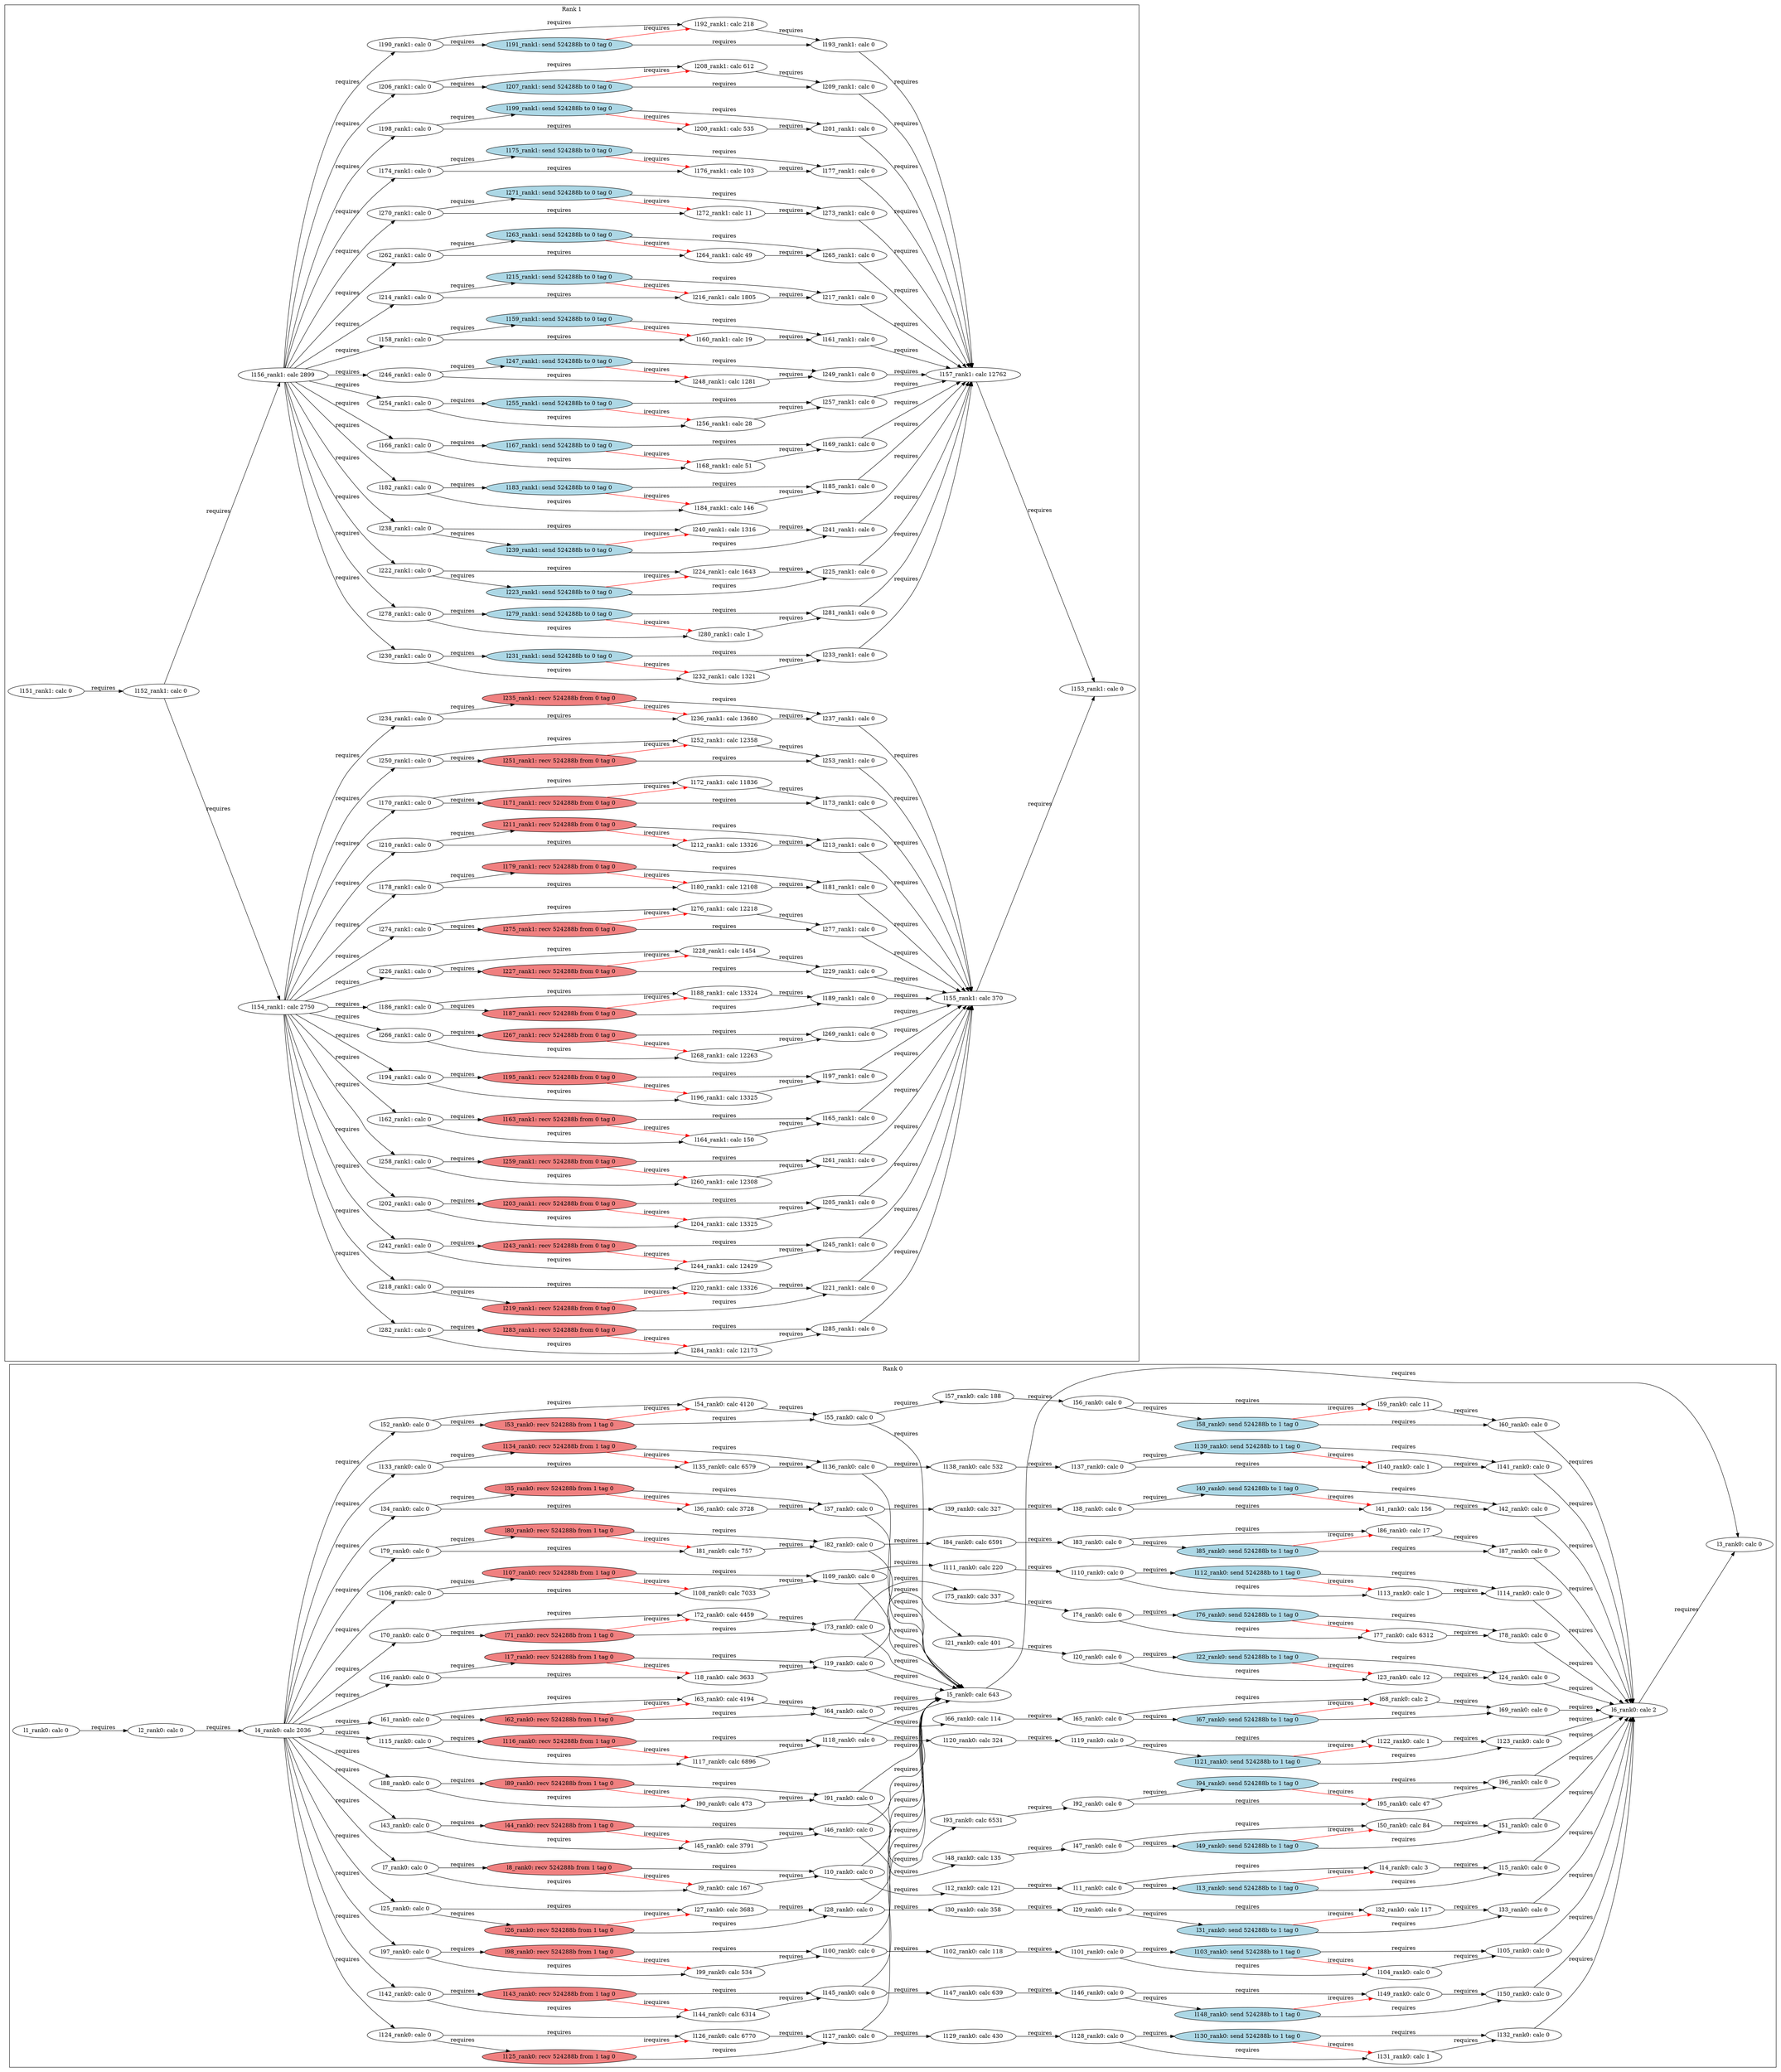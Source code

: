 digraph G {
    rankdir=LR;
    subgraph "cluster_rank_0" {
        label = "Rank 0";
        "l73_rank0: calc 0" [style=filled, fillcolor="white"];
        "l55_rank0: calc 0" [style=filled, fillcolor="white"];
        "l105_rank0: calc 0" [style=filled, fillcolor="white"];
        "l92_rank0: calc 0" [style=filled, fillcolor="white"];
        "l99_rank0: calc 534" [style=filled, fillcolor="white"];
        "l134_rank0: recv 524288b from 1 tag 0" [style=filled, fillcolor="lightcoral"];
        "l65_rank0: calc 0" [style=filled, fillcolor="white"];
        "l62_rank0: recv 524288b from 1 tag 0" [style=filled, fillcolor="lightcoral"];
        "l100_rank0: calc 0" [style=filled, fillcolor="white"];
        "l120_rank0: calc 324" [style=filled, fillcolor="white"];
        "l111_rank0: calc 220" [style=filled, fillcolor="white"];
        "l113_rank0: calc 1" [style=filled, fillcolor="white"];
        "l29_rank0: calc 0" [style=filled, fillcolor="white"];
        "l116_rank0: recv 524288b from 1 tag 0" [style=filled, fillcolor="lightcoral"];
        "l127_rank0: calc 0" [style=filled, fillcolor="white"];
        "l71_rank0: recv 524288b from 1 tag 0" [style=filled, fillcolor="lightcoral"];
        "l51_rank0: calc 0" [style=filled, fillcolor="white"];
        "l67_rank0: send 524288b to 1 tag 0" [style=filled, fillcolor="lightblue"];
        "l110_rank0: calc 0" [style=filled, fillcolor="white"];
        "l31_rank0: send 524288b to 1 tag 0" [style=filled, fillcolor="lightblue"];
        "l11_rank0: calc 0" [style=filled, fillcolor="white"];
        "l131_rank0: calc 1" [style=filled, fillcolor="white"];
        "l141_rank0: calc 0" [style=filled, fillcolor="white"];
        "l17_rank0: recv 524288b from 1 tag 0" [style=filled, fillcolor="lightcoral"];
        "l144_rank0: calc 6314" [style=filled, fillcolor="white"];
        "l45_rank0: calc 3791" [style=filled, fillcolor="white"];
        "l64_rank0: calc 0" [style=filled, fillcolor="white"];
        "l23_rank0: calc 12" [style=filled, fillcolor="white"];
        "l1_rank0: calc 0" [style=filled, fillcolor="white"];
        "l150_rank0: calc 0" [style=filled, fillcolor="white"];
        "l33_rank0: calc 0" [style=filled, fillcolor="white"];
        "l140_rank0: calc 1" [style=filled, fillcolor="white"];
        "l109_rank0: calc 0" [style=filled, fillcolor="white"];
        "l58_rank0: send 524288b to 1 tag 0" [style=filled, fillcolor="lightblue"];
        "l119_rank0: calc 0" [style=filled, fillcolor="white"];
        "l74_rank0: calc 0" [style=filled, fillcolor="white"];
        "l7_rank0: calc 0" [style=filled, fillcolor="white"];
        "l47_rank0: calc 0" [style=filled, fillcolor="white"];
        "l24_rank0: calc 0" [style=filled, fillcolor="white"];
        "l9_rank0: calc 167" [style=filled, fillcolor="white"];
        "l135_rank0: calc 6579" [style=filled, fillcolor="white"];
        "l117_rank0: calc 6896" [style=filled, fillcolor="white"];
        "l21_rank0: calc 401" [style=filled, fillcolor="white"];
        "l32_rank0: calc 117" [style=filled, fillcolor="white"];
        "l46_rank0: calc 0" [style=filled, fillcolor="white"];
        "l60_rank0: calc 0" [style=filled, fillcolor="white"];
        "l66_rank0: calc 114" [style=filled, fillcolor="white"];
        "l108_rank0: calc 7033" [style=filled, fillcolor="white"];
        "l95_rank0: calc 47" [style=filled, fillcolor="white"];
        "l91_rank0: calc 0" [style=filled, fillcolor="white"];
        "l104_rank0: calc 0" [style=filled, fillcolor="white"];
        "l128_rank0: calc 0" [style=filled, fillcolor="white"];
        "l132_rank0: calc 0" [style=filled, fillcolor="white"];
        "l20_rank0: calc 0" [style=filled, fillcolor="white"];
        "l38_rank0: calc 0" [style=filled, fillcolor="white"];
        "l123_rank0: calc 0" [style=filled, fillcolor="white"];
        "l69_rank0: calc 0" [style=filled, fillcolor="white"];
        "l139_rank0: send 524288b to 1 tag 0" [style=filled, fillcolor="lightblue"];
        "l56_rank0: calc 0" [style=filled, fillcolor="white"];
        "l124_rank0: calc 0" [style=filled, fillcolor="white"];
        "l142_rank0: calc 0" [style=filled, fillcolor="white"];
        "l97_rank0: calc 0" [style=filled, fillcolor="white"];
        "l80_rank0: recv 524288b from 1 tag 0" [style=filled, fillcolor="lightcoral"];
        "l25_rank0: calc 0" [style=filled, fillcolor="white"];
        "l43_rank0: calc 0" [style=filled, fillcolor="white"];
        "l49_rank0: send 524288b to 1 tag 0" [style=filled, fillcolor="lightblue"];
        "l130_rank0: send 524288b to 1 tag 0" [style=filled, fillcolor="lightblue"];
        "l15_rank0: calc 0" [style=filled, fillcolor="white"];
        "l77_rank0: calc 6312" [style=filled, fillcolor="white"];
        "l143_rank0: recv 524288b from 1 tag 0" [style=filled, fillcolor="lightcoral"];
        "l78_rank0: calc 0" [style=filled, fillcolor="white"];
        "l125_rank0: recv 524288b from 1 tag 0" [style=filled, fillcolor="lightcoral"];
        "l88_rank0: calc 0" [style=filled, fillcolor="white"];
        "l136_rank0: calc 0" [style=filled, fillcolor="white"];
        "l50_rank0: calc 84" [style=filled, fillcolor="white"];
        "l53_rank0: recv 524288b from 1 tag 0" [style=filled, fillcolor="lightcoral"];
        "l36_rank0: calc 3728" [style=filled, fillcolor="white"];
        "l148_rank0: send 524288b to 1 tag 0" [style=filled, fillcolor="lightblue"];
        "l137_rank0: calc 0" [style=filled, fillcolor="white"];
        "l85_rank0: send 524288b to 1 tag 0" [style=filled, fillcolor="lightblue"];
        "l86_rank0: calc 17" [style=filled, fillcolor="white"];
        "l103_rank0: send 524288b to 1 tag 0" [style=filled, fillcolor="lightblue"];
        "l87_rank0: calc 0" [style=filled, fillcolor="white"];
        "l126_rank0: calc 6770" [style=filled, fillcolor="white"];
        "l115_rank0: calc 0" [style=filled, fillcolor="white"];
        "l61_rank0: calc 0" [style=filled, fillcolor="white"];
        "l41_rank0: calc 156" [style=filled, fillcolor="white"];
        "l16_rank0: calc 0" [style=filled, fillcolor="white"];
        "l83_rank0: calc 0" [style=filled, fillcolor="white"];
        "l70_rank0: calc 0" [style=filled, fillcolor="white"];
        "l6_rank0: calc 2" [style=filled, fillcolor="white"];
        "l42_rank0: calc 0" [style=filled, fillcolor="white"];
        "l146_rank0: calc 0" [style=filled, fillcolor="white"];
        "l75_rank0: calc 337" [style=filled, fillcolor="white"];
        "l90_rank0: calc 473" [style=filled, fillcolor="white"];
        "l22_rank0: send 524288b to 1 tag 0" [style=filled, fillcolor="lightblue"];
        "l18_rank0: calc 3633" [style=filled, fillcolor="white"];
        "l107_rank0: recv 524288b from 1 tag 0" [style=filled, fillcolor="lightcoral"];
        "l28_rank0: calc 0" [style=filled, fillcolor="white"];
        "l26_rank0: recv 524288b from 1 tag 0" [style=filled, fillcolor="lightcoral"];
        "l81_rank0: calc 757" [style=filled, fillcolor="white"];
        "l5_rank0: calc 643" [style=filled, fillcolor="white"];
        "l35_rank0: recv 524288b from 1 tag 0" [style=filled, fillcolor="lightcoral"];
        "l149_rank0: calc 0" [style=filled, fillcolor="white"];
        "l101_rank0: calc 0" [style=filled, fillcolor="white"];
        "l13_rank0: send 524288b to 1 tag 0" [style=filled, fillcolor="lightblue"];
        "l39_rank0: calc 327" [style=filled, fillcolor="white"];
        "l112_rank0: send 524288b to 1 tag 0" [style=filled, fillcolor="lightblue"];
        "l8_rank0: recv 524288b from 1 tag 0" [style=filled, fillcolor="lightcoral"];
        "l102_rank0: calc 118" [style=filled, fillcolor="white"];
        "l121_rank0: send 524288b to 1 tag 0" [style=filled, fillcolor="lightblue"];
        "l72_rank0: calc 4459" [style=filled, fillcolor="white"];
        "l122_rank0: calc 1" [style=filled, fillcolor="white"];
        "l30_rank0: calc 358" [style=filled, fillcolor="white"];
        "l106_rank0: calc 0" [style=filled, fillcolor="white"];
        "l94_rank0: send 524288b to 1 tag 0" [style=filled, fillcolor="lightblue"];
        "l114_rank0: calc 0" [style=filled, fillcolor="white"];
        "l27_rank0: calc 3683" [style=filled, fillcolor="white"];
        "l3_rank0: calc 0" [style=filled, fillcolor="white"];
        "l40_rank0: send 524288b to 1 tag 0" [style=filled, fillcolor="lightblue"];
        "l79_rank0: calc 0" [style=filled, fillcolor="white"];
        "l54_rank0: calc 4120" [style=filled, fillcolor="white"];
        "l14_rank0: calc 3" [style=filled, fillcolor="white"];
        "l84_rank0: calc 6591" [style=filled, fillcolor="white"];
        "l138_rank0: calc 532" [style=filled, fillcolor="white"];
        "l57_rank0: calc 188" [style=filled, fillcolor="white"];
        "l89_rank0: recv 524288b from 1 tag 0" [style=filled, fillcolor="lightcoral"];
        "l37_rank0: calc 0" [style=filled, fillcolor="white"];
        "l34_rank0: calc 0" [style=filled, fillcolor="white"];
        "l59_rank0: calc 11" [style=filled, fillcolor="white"];
        "l44_rank0: recv 524288b from 1 tag 0" [style=filled, fillcolor="lightcoral"];
        "l129_rank0: calc 430" [style=filled, fillcolor="white"];
        "l82_rank0: calc 0" [style=filled, fillcolor="white"];
        "l48_rank0: calc 135" [style=filled, fillcolor="white"];
        "l2_rank0: calc 0" [style=filled, fillcolor="white"];
        "l10_rank0: calc 0" [style=filled, fillcolor="white"];
        "l145_rank0: calc 0" [style=filled, fillcolor="white"];
        "l76_rank0: send 524288b to 1 tag 0" [style=filled, fillcolor="lightblue"];
        "l133_rank0: calc 0" [style=filled, fillcolor="white"];
        "l147_rank0: calc 639" [style=filled, fillcolor="white"];
        "l19_rank0: calc 0" [style=filled, fillcolor="white"];
        "l118_rank0: calc 0" [style=filled, fillcolor="white"];
        "l63_rank0: calc 4194" [style=filled, fillcolor="white"];
        "l68_rank0: calc 2" [style=filled, fillcolor="white"];
        "l98_rank0: recv 524288b from 1 tag 0" [style=filled, fillcolor="lightcoral"];
        "l96_rank0: calc 0" [style=filled, fillcolor="white"];
        "l12_rank0: calc 121" [style=filled, fillcolor="white"];
        "l93_rank0: calc 6531" [style=filled, fillcolor="white"];
        "l4_rank0: calc 2036" [style=filled, fillcolor="white"];
        "l52_rank0: calc 0" [style=filled, fillcolor="white"];
        "l1_rank0: calc 0" -> "l2_rank0: calc 0" [label="requires", color="black"];
        "l2_rank0: calc 0" -> "l4_rank0: calc 2036" [label="requires", color="black"];
        "l5_rank0: calc 643" -> "l3_rank0: calc 0" [label="requires", color="black"];
        "l6_rank0: calc 2" -> "l3_rank0: calc 0" [label="requires", color="black"];
        "l4_rank0: calc 2036" -> "l7_rank0: calc 0" [label="requires", color="black"];
        "l7_rank0: calc 0" -> "l8_rank0: recv 524288b from 1 tag 0" [label="requires", color="black"];
        "l7_rank0: calc 0" -> "l9_rank0: calc 167" [label="requires", color="black"];
        "l8_rank0: recv 524288b from 1 tag 0" -> "l9_rank0: calc 167" [label="irequires", color="red"];
        "l9_rank0: calc 167" -> "l10_rank0: calc 0" [label="requires", color="black"];
        "l8_rank0: recv 524288b from 1 tag 0" -> "l10_rank0: calc 0" [label="requires", color="black"];
        "l10_rank0: calc 0" -> "l5_rank0: calc 643" [label="requires", color="black"];
        "l10_rank0: calc 0" -> "l12_rank0: calc 121" [label="requires", color="black"];
        "l12_rank0: calc 121" -> "l11_rank0: calc 0" [label="requires", color="black"];
        "l11_rank0: calc 0" -> "l13_rank0: send 524288b to 1 tag 0" [label="requires", color="black"];
        "l11_rank0: calc 0" -> "l14_rank0: calc 3" [label="requires", color="black"];
        "l13_rank0: send 524288b to 1 tag 0" -> "l14_rank0: calc 3" [label="irequires", color="red"];
        "l14_rank0: calc 3" -> "l15_rank0: calc 0" [label="requires", color="black"];
        "l13_rank0: send 524288b to 1 tag 0" -> "l15_rank0: calc 0" [label="requires", color="black"];
        "l15_rank0: calc 0" -> "l6_rank0: calc 2" [label="requires", color="black"];
        "l4_rank0: calc 2036" -> "l16_rank0: calc 0" [label="requires", color="black"];
        "l16_rank0: calc 0" -> "l17_rank0: recv 524288b from 1 tag 0" [label="requires", color="black"];
        "l16_rank0: calc 0" -> "l18_rank0: calc 3633" [label="requires", color="black"];
        "l17_rank0: recv 524288b from 1 tag 0" -> "l18_rank0: calc 3633" [label="irequires", color="red"];
        "l18_rank0: calc 3633" -> "l19_rank0: calc 0" [label="requires", color="black"];
        "l17_rank0: recv 524288b from 1 tag 0" -> "l19_rank0: calc 0" [label="requires", color="black"];
        "l19_rank0: calc 0" -> "l5_rank0: calc 643" [label="requires", color="black"];
        "l19_rank0: calc 0" -> "l21_rank0: calc 401" [label="requires", color="black"];
        "l21_rank0: calc 401" -> "l20_rank0: calc 0" [label="requires", color="black"];
        "l20_rank0: calc 0" -> "l22_rank0: send 524288b to 1 tag 0" [label="requires", color="black"];
        "l20_rank0: calc 0" -> "l23_rank0: calc 12" [label="requires", color="black"];
        "l22_rank0: send 524288b to 1 tag 0" -> "l23_rank0: calc 12" [label="irequires", color="red"];
        "l23_rank0: calc 12" -> "l24_rank0: calc 0" [label="requires", color="black"];
        "l22_rank0: send 524288b to 1 tag 0" -> "l24_rank0: calc 0" [label="requires", color="black"];
        "l24_rank0: calc 0" -> "l6_rank0: calc 2" [label="requires", color="black"];
        "l4_rank0: calc 2036" -> "l25_rank0: calc 0" [label="requires", color="black"];
        "l25_rank0: calc 0" -> "l26_rank0: recv 524288b from 1 tag 0" [label="requires", color="black"];
        "l25_rank0: calc 0" -> "l27_rank0: calc 3683" [label="requires", color="black"];
        "l26_rank0: recv 524288b from 1 tag 0" -> "l27_rank0: calc 3683" [label="irequires", color="red"];
        "l27_rank0: calc 3683" -> "l28_rank0: calc 0" [label="requires", color="black"];
        "l26_rank0: recv 524288b from 1 tag 0" -> "l28_rank0: calc 0" [label="requires", color="black"];
        "l28_rank0: calc 0" -> "l5_rank0: calc 643" [label="requires", color="black"];
        "l28_rank0: calc 0" -> "l30_rank0: calc 358" [label="requires", color="black"];
        "l30_rank0: calc 358" -> "l29_rank0: calc 0" [label="requires", color="black"];
        "l29_rank0: calc 0" -> "l31_rank0: send 524288b to 1 tag 0" [label="requires", color="black"];
        "l29_rank0: calc 0" -> "l32_rank0: calc 117" [label="requires", color="black"];
        "l31_rank0: send 524288b to 1 tag 0" -> "l32_rank0: calc 117" [label="irequires", color="red"];
        "l32_rank0: calc 117" -> "l33_rank0: calc 0" [label="requires", color="black"];
        "l31_rank0: send 524288b to 1 tag 0" -> "l33_rank0: calc 0" [label="requires", color="black"];
        "l33_rank0: calc 0" -> "l6_rank0: calc 2" [label="requires", color="black"];
        "l4_rank0: calc 2036" -> "l34_rank0: calc 0" [label="requires", color="black"];
        "l34_rank0: calc 0" -> "l35_rank0: recv 524288b from 1 tag 0" [label="requires", color="black"];
        "l34_rank0: calc 0" -> "l36_rank0: calc 3728" [label="requires", color="black"];
        "l35_rank0: recv 524288b from 1 tag 0" -> "l36_rank0: calc 3728" [label="irequires", color="red"];
        "l36_rank0: calc 3728" -> "l37_rank0: calc 0" [label="requires", color="black"];
        "l35_rank0: recv 524288b from 1 tag 0" -> "l37_rank0: calc 0" [label="requires", color="black"];
        "l37_rank0: calc 0" -> "l5_rank0: calc 643" [label="requires", color="black"];
        "l37_rank0: calc 0" -> "l39_rank0: calc 327" [label="requires", color="black"];
        "l39_rank0: calc 327" -> "l38_rank0: calc 0" [label="requires", color="black"];
        "l38_rank0: calc 0" -> "l40_rank0: send 524288b to 1 tag 0" [label="requires", color="black"];
        "l38_rank0: calc 0" -> "l41_rank0: calc 156" [label="requires", color="black"];
        "l40_rank0: send 524288b to 1 tag 0" -> "l41_rank0: calc 156" [label="irequires", color="red"];
        "l41_rank0: calc 156" -> "l42_rank0: calc 0" [label="requires", color="black"];
        "l40_rank0: send 524288b to 1 tag 0" -> "l42_rank0: calc 0" [label="requires", color="black"];
        "l42_rank0: calc 0" -> "l6_rank0: calc 2" [label="requires", color="black"];
        "l4_rank0: calc 2036" -> "l43_rank0: calc 0" [label="requires", color="black"];
        "l43_rank0: calc 0" -> "l44_rank0: recv 524288b from 1 tag 0" [label="requires", color="black"];
        "l43_rank0: calc 0" -> "l45_rank0: calc 3791" [label="requires", color="black"];
        "l44_rank0: recv 524288b from 1 tag 0" -> "l45_rank0: calc 3791" [label="irequires", color="red"];
        "l45_rank0: calc 3791" -> "l46_rank0: calc 0" [label="requires", color="black"];
        "l44_rank0: recv 524288b from 1 tag 0" -> "l46_rank0: calc 0" [label="requires", color="black"];
        "l46_rank0: calc 0" -> "l5_rank0: calc 643" [label="requires", color="black"];
        "l46_rank0: calc 0" -> "l48_rank0: calc 135" [label="requires", color="black"];
        "l48_rank0: calc 135" -> "l47_rank0: calc 0" [label="requires", color="black"];
        "l47_rank0: calc 0" -> "l49_rank0: send 524288b to 1 tag 0" [label="requires", color="black"];
        "l47_rank0: calc 0" -> "l50_rank0: calc 84" [label="requires", color="black"];
        "l49_rank0: send 524288b to 1 tag 0" -> "l50_rank0: calc 84" [label="irequires", color="red"];
        "l50_rank0: calc 84" -> "l51_rank0: calc 0" [label="requires", color="black"];
        "l49_rank0: send 524288b to 1 tag 0" -> "l51_rank0: calc 0" [label="requires", color="black"];
        "l51_rank0: calc 0" -> "l6_rank0: calc 2" [label="requires", color="black"];
        "l4_rank0: calc 2036" -> "l52_rank0: calc 0" [label="requires", color="black"];
        "l52_rank0: calc 0" -> "l53_rank0: recv 524288b from 1 tag 0" [label="requires", color="black"];
        "l52_rank0: calc 0" -> "l54_rank0: calc 4120" [label="requires", color="black"];
        "l53_rank0: recv 524288b from 1 tag 0" -> "l54_rank0: calc 4120" [label="irequires", color="red"];
        "l54_rank0: calc 4120" -> "l55_rank0: calc 0" [label="requires", color="black"];
        "l53_rank0: recv 524288b from 1 tag 0" -> "l55_rank0: calc 0" [label="requires", color="black"];
        "l55_rank0: calc 0" -> "l5_rank0: calc 643" [label="requires", color="black"];
        "l55_rank0: calc 0" -> "l57_rank0: calc 188" [label="requires", color="black"];
        "l57_rank0: calc 188" -> "l56_rank0: calc 0" [label="requires", color="black"];
        "l56_rank0: calc 0" -> "l58_rank0: send 524288b to 1 tag 0" [label="requires", color="black"];
        "l56_rank0: calc 0" -> "l59_rank0: calc 11" [label="requires", color="black"];
        "l58_rank0: send 524288b to 1 tag 0" -> "l59_rank0: calc 11" [label="irequires", color="red"];
        "l59_rank0: calc 11" -> "l60_rank0: calc 0" [label="requires", color="black"];
        "l58_rank0: send 524288b to 1 tag 0" -> "l60_rank0: calc 0" [label="requires", color="black"];
        "l60_rank0: calc 0" -> "l6_rank0: calc 2" [label="requires", color="black"];
        "l4_rank0: calc 2036" -> "l61_rank0: calc 0" [label="requires", color="black"];
        "l61_rank0: calc 0" -> "l62_rank0: recv 524288b from 1 tag 0" [label="requires", color="black"];
        "l61_rank0: calc 0" -> "l63_rank0: calc 4194" [label="requires", color="black"];
        "l62_rank0: recv 524288b from 1 tag 0" -> "l63_rank0: calc 4194" [label="irequires", color="red"];
        "l63_rank0: calc 4194" -> "l64_rank0: calc 0" [label="requires", color="black"];
        "l62_rank0: recv 524288b from 1 tag 0" -> "l64_rank0: calc 0" [label="requires", color="black"];
        "l64_rank0: calc 0" -> "l5_rank0: calc 643" [label="requires", color="black"];
        "l64_rank0: calc 0" -> "l66_rank0: calc 114" [label="requires", color="black"];
        "l66_rank0: calc 114" -> "l65_rank0: calc 0" [label="requires", color="black"];
        "l65_rank0: calc 0" -> "l67_rank0: send 524288b to 1 tag 0" [label="requires", color="black"];
        "l65_rank0: calc 0" -> "l68_rank0: calc 2" [label="requires", color="black"];
        "l67_rank0: send 524288b to 1 tag 0" -> "l68_rank0: calc 2" [label="irequires", color="red"];
        "l68_rank0: calc 2" -> "l69_rank0: calc 0" [label="requires", color="black"];
        "l67_rank0: send 524288b to 1 tag 0" -> "l69_rank0: calc 0" [label="requires", color="black"];
        "l69_rank0: calc 0" -> "l6_rank0: calc 2" [label="requires", color="black"];
        "l4_rank0: calc 2036" -> "l70_rank0: calc 0" [label="requires", color="black"];
        "l70_rank0: calc 0" -> "l71_rank0: recv 524288b from 1 tag 0" [label="requires", color="black"];
        "l70_rank0: calc 0" -> "l72_rank0: calc 4459" [label="requires", color="black"];
        "l71_rank0: recv 524288b from 1 tag 0" -> "l72_rank0: calc 4459" [label="irequires", color="red"];
        "l72_rank0: calc 4459" -> "l73_rank0: calc 0" [label="requires", color="black"];
        "l71_rank0: recv 524288b from 1 tag 0" -> "l73_rank0: calc 0" [label="requires", color="black"];
        "l73_rank0: calc 0" -> "l5_rank0: calc 643" [label="requires", color="black"];
        "l73_rank0: calc 0" -> "l75_rank0: calc 337" [label="requires", color="black"];
        "l75_rank0: calc 337" -> "l74_rank0: calc 0" [label="requires", color="black"];
        "l74_rank0: calc 0" -> "l76_rank0: send 524288b to 1 tag 0" [label="requires", color="black"];
        "l74_rank0: calc 0" -> "l77_rank0: calc 6312" [label="requires", color="black"];
        "l76_rank0: send 524288b to 1 tag 0" -> "l77_rank0: calc 6312" [label="irequires", color="red"];
        "l77_rank0: calc 6312" -> "l78_rank0: calc 0" [label="requires", color="black"];
        "l76_rank0: send 524288b to 1 tag 0" -> "l78_rank0: calc 0" [label="requires", color="black"];
        "l78_rank0: calc 0" -> "l6_rank0: calc 2" [label="requires", color="black"];
        "l4_rank0: calc 2036" -> "l79_rank0: calc 0" [label="requires", color="black"];
        "l79_rank0: calc 0" -> "l80_rank0: recv 524288b from 1 tag 0" [label="requires", color="black"];
        "l79_rank0: calc 0" -> "l81_rank0: calc 757" [label="requires", color="black"];
        "l80_rank0: recv 524288b from 1 tag 0" -> "l81_rank0: calc 757" [label="irequires", color="red"];
        "l81_rank0: calc 757" -> "l82_rank0: calc 0" [label="requires", color="black"];
        "l80_rank0: recv 524288b from 1 tag 0" -> "l82_rank0: calc 0" [label="requires", color="black"];
        "l82_rank0: calc 0" -> "l5_rank0: calc 643" [label="requires", color="black"];
        "l82_rank0: calc 0" -> "l84_rank0: calc 6591" [label="requires", color="black"];
        "l84_rank0: calc 6591" -> "l83_rank0: calc 0" [label="requires", color="black"];
        "l83_rank0: calc 0" -> "l85_rank0: send 524288b to 1 tag 0" [label="requires", color="black"];
        "l83_rank0: calc 0" -> "l86_rank0: calc 17" [label="requires", color="black"];
        "l85_rank0: send 524288b to 1 tag 0" -> "l86_rank0: calc 17" [label="irequires", color="red"];
        "l86_rank0: calc 17" -> "l87_rank0: calc 0" [label="requires", color="black"];
        "l85_rank0: send 524288b to 1 tag 0" -> "l87_rank0: calc 0" [label="requires", color="black"];
        "l87_rank0: calc 0" -> "l6_rank0: calc 2" [label="requires", color="black"];
        "l4_rank0: calc 2036" -> "l88_rank0: calc 0" [label="requires", color="black"];
        "l88_rank0: calc 0" -> "l89_rank0: recv 524288b from 1 tag 0" [label="requires", color="black"];
        "l88_rank0: calc 0" -> "l90_rank0: calc 473" [label="requires", color="black"];
        "l89_rank0: recv 524288b from 1 tag 0" -> "l90_rank0: calc 473" [label="irequires", color="red"];
        "l90_rank0: calc 473" -> "l91_rank0: calc 0" [label="requires", color="black"];
        "l89_rank0: recv 524288b from 1 tag 0" -> "l91_rank0: calc 0" [label="requires", color="black"];
        "l91_rank0: calc 0" -> "l5_rank0: calc 643" [label="requires", color="black"];
        "l91_rank0: calc 0" -> "l93_rank0: calc 6531" [label="requires", color="black"];
        "l93_rank0: calc 6531" -> "l92_rank0: calc 0" [label="requires", color="black"];
        "l92_rank0: calc 0" -> "l94_rank0: send 524288b to 1 tag 0" [label="requires", color="black"];
        "l92_rank0: calc 0" -> "l95_rank0: calc 47" [label="requires", color="black"];
        "l94_rank0: send 524288b to 1 tag 0" -> "l95_rank0: calc 47" [label="irequires", color="red"];
        "l95_rank0: calc 47" -> "l96_rank0: calc 0" [label="requires", color="black"];
        "l94_rank0: send 524288b to 1 tag 0" -> "l96_rank0: calc 0" [label="requires", color="black"];
        "l96_rank0: calc 0" -> "l6_rank0: calc 2" [label="requires", color="black"];
        "l4_rank0: calc 2036" -> "l97_rank0: calc 0" [label="requires", color="black"];
        "l97_rank0: calc 0" -> "l98_rank0: recv 524288b from 1 tag 0" [label="requires", color="black"];
        "l97_rank0: calc 0" -> "l99_rank0: calc 534" [label="requires", color="black"];
        "l98_rank0: recv 524288b from 1 tag 0" -> "l99_rank0: calc 534" [label="irequires", color="red"];
        "l99_rank0: calc 534" -> "l100_rank0: calc 0" [label="requires", color="black"];
        "l98_rank0: recv 524288b from 1 tag 0" -> "l100_rank0: calc 0" [label="requires", color="black"];
        "l100_rank0: calc 0" -> "l5_rank0: calc 643" [label="requires", color="black"];
        "l100_rank0: calc 0" -> "l102_rank0: calc 118" [label="requires", color="black"];
        "l102_rank0: calc 118" -> "l101_rank0: calc 0" [label="requires", color="black"];
        "l101_rank0: calc 0" -> "l103_rank0: send 524288b to 1 tag 0" [label="requires", color="black"];
        "l101_rank0: calc 0" -> "l104_rank0: calc 0" [label="requires", color="black"];
        "l103_rank0: send 524288b to 1 tag 0" -> "l104_rank0: calc 0" [label="irequires", color="red"];
        "l104_rank0: calc 0" -> "l105_rank0: calc 0" [label="requires", color="black"];
        "l103_rank0: send 524288b to 1 tag 0" -> "l105_rank0: calc 0" [label="requires", color="black"];
        "l105_rank0: calc 0" -> "l6_rank0: calc 2" [label="requires", color="black"];
        "l4_rank0: calc 2036" -> "l106_rank0: calc 0" [label="requires", color="black"];
        "l106_rank0: calc 0" -> "l107_rank0: recv 524288b from 1 tag 0" [label="requires", color="black"];
        "l106_rank0: calc 0" -> "l108_rank0: calc 7033" [label="requires", color="black"];
        "l107_rank0: recv 524288b from 1 tag 0" -> "l108_rank0: calc 7033" [label="irequires", color="red"];
        "l108_rank0: calc 7033" -> "l109_rank0: calc 0" [label="requires", color="black"];
        "l107_rank0: recv 524288b from 1 tag 0" -> "l109_rank0: calc 0" [label="requires", color="black"];
        "l109_rank0: calc 0" -> "l5_rank0: calc 643" [label="requires", color="black"];
        "l109_rank0: calc 0" -> "l111_rank0: calc 220" [label="requires", color="black"];
        "l111_rank0: calc 220" -> "l110_rank0: calc 0" [label="requires", color="black"];
        "l110_rank0: calc 0" -> "l112_rank0: send 524288b to 1 tag 0" [label="requires", color="black"];
        "l110_rank0: calc 0" -> "l113_rank0: calc 1" [label="requires", color="black"];
        "l112_rank0: send 524288b to 1 tag 0" -> "l113_rank0: calc 1" [label="irequires", color="red"];
        "l113_rank0: calc 1" -> "l114_rank0: calc 0" [label="requires", color="black"];
        "l112_rank0: send 524288b to 1 tag 0" -> "l114_rank0: calc 0" [label="requires", color="black"];
        "l114_rank0: calc 0" -> "l6_rank0: calc 2" [label="requires", color="black"];
        "l4_rank0: calc 2036" -> "l115_rank0: calc 0" [label="requires", color="black"];
        "l115_rank0: calc 0" -> "l116_rank0: recv 524288b from 1 tag 0" [label="requires", color="black"];
        "l115_rank0: calc 0" -> "l117_rank0: calc 6896" [label="requires", color="black"];
        "l116_rank0: recv 524288b from 1 tag 0" -> "l117_rank0: calc 6896" [label="irequires", color="red"];
        "l117_rank0: calc 6896" -> "l118_rank0: calc 0" [label="requires", color="black"];
        "l116_rank0: recv 524288b from 1 tag 0" -> "l118_rank0: calc 0" [label="requires", color="black"];
        "l118_rank0: calc 0" -> "l5_rank0: calc 643" [label="requires", color="black"];
        "l118_rank0: calc 0" -> "l120_rank0: calc 324" [label="requires", color="black"];
        "l120_rank0: calc 324" -> "l119_rank0: calc 0" [label="requires", color="black"];
        "l119_rank0: calc 0" -> "l121_rank0: send 524288b to 1 tag 0" [label="requires", color="black"];
        "l119_rank0: calc 0" -> "l122_rank0: calc 1" [label="requires", color="black"];
        "l121_rank0: send 524288b to 1 tag 0" -> "l122_rank0: calc 1" [label="irequires", color="red"];
        "l122_rank0: calc 1" -> "l123_rank0: calc 0" [label="requires", color="black"];
        "l121_rank0: send 524288b to 1 tag 0" -> "l123_rank0: calc 0" [label="requires", color="black"];
        "l123_rank0: calc 0" -> "l6_rank0: calc 2" [label="requires", color="black"];
        "l4_rank0: calc 2036" -> "l124_rank0: calc 0" [label="requires", color="black"];
        "l124_rank0: calc 0" -> "l125_rank0: recv 524288b from 1 tag 0" [label="requires", color="black"];
        "l124_rank0: calc 0" -> "l126_rank0: calc 6770" [label="requires", color="black"];
        "l125_rank0: recv 524288b from 1 tag 0" -> "l126_rank0: calc 6770" [label="irequires", color="red"];
        "l126_rank0: calc 6770" -> "l127_rank0: calc 0" [label="requires", color="black"];
        "l125_rank0: recv 524288b from 1 tag 0" -> "l127_rank0: calc 0" [label="requires", color="black"];
        "l127_rank0: calc 0" -> "l5_rank0: calc 643" [label="requires", color="black"];
        "l127_rank0: calc 0" -> "l129_rank0: calc 430" [label="requires", color="black"];
        "l129_rank0: calc 430" -> "l128_rank0: calc 0" [label="requires", color="black"];
        "l128_rank0: calc 0" -> "l130_rank0: send 524288b to 1 tag 0" [label="requires", color="black"];
        "l128_rank0: calc 0" -> "l131_rank0: calc 1" [label="requires", color="black"];
        "l130_rank0: send 524288b to 1 tag 0" -> "l131_rank0: calc 1" [label="irequires", color="red"];
        "l131_rank0: calc 1" -> "l132_rank0: calc 0" [label="requires", color="black"];
        "l130_rank0: send 524288b to 1 tag 0" -> "l132_rank0: calc 0" [label="requires", color="black"];
        "l132_rank0: calc 0" -> "l6_rank0: calc 2" [label="requires", color="black"];
        "l4_rank0: calc 2036" -> "l133_rank0: calc 0" [label="requires", color="black"];
        "l133_rank0: calc 0" -> "l134_rank0: recv 524288b from 1 tag 0" [label="requires", color="black"];
        "l133_rank0: calc 0" -> "l135_rank0: calc 6579" [label="requires", color="black"];
        "l134_rank0: recv 524288b from 1 tag 0" -> "l135_rank0: calc 6579" [label="irequires", color="red"];
        "l135_rank0: calc 6579" -> "l136_rank0: calc 0" [label="requires", color="black"];
        "l134_rank0: recv 524288b from 1 tag 0" -> "l136_rank0: calc 0" [label="requires", color="black"];
        "l136_rank0: calc 0" -> "l5_rank0: calc 643" [label="requires", color="black"];
        "l136_rank0: calc 0" -> "l138_rank0: calc 532" [label="requires", color="black"];
        "l138_rank0: calc 532" -> "l137_rank0: calc 0" [label="requires", color="black"];
        "l137_rank0: calc 0" -> "l139_rank0: send 524288b to 1 tag 0" [label="requires", color="black"];
        "l137_rank0: calc 0" -> "l140_rank0: calc 1" [label="requires", color="black"];
        "l139_rank0: send 524288b to 1 tag 0" -> "l140_rank0: calc 1" [label="irequires", color="red"];
        "l140_rank0: calc 1" -> "l141_rank0: calc 0" [label="requires", color="black"];
        "l139_rank0: send 524288b to 1 tag 0" -> "l141_rank0: calc 0" [label="requires", color="black"];
        "l141_rank0: calc 0" -> "l6_rank0: calc 2" [label="requires", color="black"];
        "l4_rank0: calc 2036" -> "l142_rank0: calc 0" [label="requires", color="black"];
        "l142_rank0: calc 0" -> "l143_rank0: recv 524288b from 1 tag 0" [label="requires", color="black"];
        "l142_rank0: calc 0" -> "l144_rank0: calc 6314" [label="requires", color="black"];
        "l143_rank0: recv 524288b from 1 tag 0" -> "l144_rank0: calc 6314" [label="irequires", color="red"];
        "l144_rank0: calc 6314" -> "l145_rank0: calc 0" [label="requires", color="black"];
        "l143_rank0: recv 524288b from 1 tag 0" -> "l145_rank0: calc 0" [label="requires", color="black"];
        "l145_rank0: calc 0" -> "l5_rank0: calc 643" [label="requires", color="black"];
        "l145_rank0: calc 0" -> "l147_rank0: calc 639" [label="requires", color="black"];
        "l147_rank0: calc 639" -> "l146_rank0: calc 0" [label="requires", color="black"];
        "l146_rank0: calc 0" -> "l148_rank0: send 524288b to 1 tag 0" [label="requires", color="black"];
        "l146_rank0: calc 0" -> "l149_rank0: calc 0" [label="requires", color="black"];
        "l148_rank0: send 524288b to 1 tag 0" -> "l149_rank0: calc 0" [label="irequires", color="red"];
        "l149_rank0: calc 0" -> "l150_rank0: calc 0" [label="requires", color="black"];
        "l148_rank0: send 524288b to 1 tag 0" -> "l150_rank0: calc 0" [label="requires", color="black"];
        "l150_rank0: calc 0" -> "l6_rank0: calc 2" [label="requires", color="black"];
    }
    subgraph "cluster_rank_1" {
        label = "Rank 1";
        "l181_rank1: calc 0" [style=filled, fillcolor="white"];
        "l263_rank1: send 524288b to 0 tag 0" [style=filled, fillcolor="lightblue"];
        "l282_rank1: calc 0" [style=filled, fillcolor="white"];
        "l163_rank1: recv 524288b from 0 tag 0" [style=filled, fillcolor="lightcoral"];
        "l155_rank1: calc 370" [style=filled, fillcolor="white"];
        "l241_rank1: calc 0" [style=filled, fillcolor="white"];
        "l227_rank1: recv 524288b from 0 tag 0" [style=filled, fillcolor="lightcoral"];
        "l231_rank1: send 524288b to 0 tag 0" [style=filled, fillcolor="lightblue"];
        "l207_rank1: send 524288b to 0 tag 0" [style=filled, fillcolor="lightblue"];
        "l218_rank1: calc 0" [style=filled, fillcolor="white"];
        "l255_rank1: send 524288b to 0 tag 0" [style=filled, fillcolor="lightblue"];
        "l244_rank1: calc 12429" [style=filled, fillcolor="white"];
        "l196_rank1: calc 13325" [style=filled, fillcolor="white"];
        "l239_rank1: send 524288b to 0 tag 0" [style=filled, fillcolor="lightblue"];
        "l216_rank1: calc 1805" [style=filled, fillcolor="white"];
        "l221_rank1: calc 0" [style=filled, fillcolor="white"];
        "l171_rank1: recv 524288b from 0 tag 0" [style=filled, fillcolor="lightcoral"];
        "l269_rank1: calc 0" [style=filled, fillcolor="white"];
        "l279_rank1: send 524288b to 0 tag 0" [style=filled, fillcolor="lightblue"];
        "l283_rank1: recv 524288b from 0 tag 0" [style=filled, fillcolor="lightcoral"];
        "l242_rank1: calc 0" [style=filled, fillcolor="white"];
        "l202_rank1: calc 0" [style=filled, fillcolor="white"];
        "l284_rank1: calc 12173" [style=filled, fillcolor="white"];
        "l204_rank1: calc 13325" [style=filled, fillcolor="white"];
        "l230_rank1: calc 0" [style=filled, fillcolor="white"];
        "l278_rank1: calc 0" [style=filled, fillcolor="white"];
        "l222_rank1: calc 0" [style=filled, fillcolor="white"];
        "l159_rank1: send 524288b to 0 tag 0" [style=filled, fillcolor="lightblue"];
        "l272_rank1: calc 11" [style=filled, fillcolor="white"];
        "l154_rank1: calc 2750" [style=filled, fillcolor="white"];
        "l189_rank1: calc 0" [style=filled, fillcolor="white"];
        "l156_rank1: calc 2899" [style=filled, fillcolor="white"];
        "l258_rank1: calc 0" [style=filled, fillcolor="white"];
        "l157_rank1: calc 12762" [style=filled, fillcolor="white"];
        "l203_rank1: recv 524288b from 0 tag 0" [style=filled, fillcolor="lightcoral"];
        "l264_rank1: calc 49" [style=filled, fillcolor="white"];
        "l168_rank1: calc 51" [style=filled, fillcolor="white"];
        "l162_rank1: calc 0" [style=filled, fillcolor="white"];
        "l194_rank1: calc 0" [style=filled, fillcolor="white"];
        "l164_rank1: calc 150" [style=filled, fillcolor="white"];
        "l238_rank1: calc 0" [style=filled, fillcolor="white"];
        "l251_rank1: recv 524288b from 0 tag 0" [style=filled, fillcolor="lightcoral"];
        "l266_rank1: calc 0" [style=filled, fillcolor="white"];
        "l186_rank1: calc 0" [style=filled, fillcolor="white"];
        "l225_rank1: calc 0" [style=filled, fillcolor="white"];
        "l169_rank1: calc 0" [style=filled, fillcolor="white"];
        "l193_rank1: calc 0" [style=filled, fillcolor="white"];
        "l235_rank1: recv 524288b from 0 tag 0" [style=filled, fillcolor="lightcoral"];
        "l273_rank1: calc 0" [style=filled, fillcolor="white"];
        "l223_rank1: send 524288b to 0 tag 0" [style=filled, fillcolor="lightblue"];
        "l209_rank1: calc 0" [style=filled, fillcolor="white"];
        "l226_rank1: calc 0" [style=filled, fillcolor="white"];
        "l182_rank1: calc 0" [style=filled, fillcolor="white"];
        "l219_rank1: recv 524288b from 0 tag 0" [style=filled, fillcolor="lightcoral"];
        "l213_rank1: calc 0" [style=filled, fillcolor="white"];
        "l245_rank1: calc 0" [style=filled, fillcolor="white"];
        "l166_rank1: calc 0" [style=filled, fillcolor="white"];
        "l199_rank1: send 524288b to 0 tag 0" [style=filled, fillcolor="lightblue"];
        "l254_rank1: calc 0" [style=filled, fillcolor="white"];
        "l249_rank1: calc 0" [style=filled, fillcolor="white"];
        "l246_rank1: calc 0" [style=filled, fillcolor="white"];
        "l152_rank1: calc 0" [style=filled, fillcolor="white"];
        "l158_rank1: calc 0" [style=filled, fillcolor="white"];
        "l214_rank1: calc 0" [style=filled, fillcolor="white"];
        "l262_rank1: calc 0" [style=filled, fillcolor="white"];
        "l260_rank1: calc 12308" [style=filled, fillcolor="white"];
        "l277_rank1: calc 0" [style=filled, fillcolor="white"];
        "l200_rank1: calc 535" [style=filled, fillcolor="white"];
        "l240_rank1: calc 1316" [style=filled, fillcolor="white"];
        "l271_rank1: send 524288b to 0 tag 0" [style=filled, fillcolor="lightblue"];
        "l197_rank1: calc 0" [style=filled, fillcolor="white"];
        "l243_rank1: recv 524288b from 0 tag 0" [style=filled, fillcolor="lightcoral"];
        "l208_rank1: calc 612" [style=filled, fillcolor="white"];
        "l280_rank1: calc 1" [style=filled, fillcolor="white"];
        "l232_rank1: calc 1321" [style=filled, fillcolor="white"];
        "l212_rank1: calc 13326" [style=filled, fillcolor="white"];
        "l281_rank1: calc 0" [style=filled, fillcolor="white"];
        "l259_rank1: recv 524288b from 0 tag 0" [style=filled, fillcolor="lightcoral"];
        "l233_rank1: calc 0" [style=filled, fillcolor="white"];
        "l253_rank1: calc 0" [style=filled, fillcolor="white"];
        "l177_rank1: calc 0" [style=filled, fillcolor="white"];
        "l180_rank1: calc 12108" [style=filled, fillcolor="white"];
        "l252_rank1: calc 12358" [style=filled, fillcolor="white"];
        "l151_rank1: calc 0" [style=filled, fillcolor="white"];
        "l270_rank1: calc 0" [style=filled, fillcolor="white"];
        "l229_rank1: calc 0" [style=filled, fillcolor="white"];
        "l261_rank1: calc 0" [style=filled, fillcolor="white"];
        "l184_rank1: calc 146" [style=filled, fillcolor="white"];
        "l187_rank1: recv 524288b from 0 tag 0" [style=filled, fillcolor="lightcoral"];
        "l160_rank1: calc 19" [style=filled, fillcolor="white"];
        "l211_rank1: recv 524288b from 0 tag 0" [style=filled, fillcolor="lightcoral"];
        "l256_rank1: calc 28" [style=filled, fillcolor="white"];
        "l275_rank1: recv 524288b from 0 tag 0" [style=filled, fillcolor="lightcoral"];
        "l236_rank1: calc 13680" [style=filled, fillcolor="white"];
        "l173_rank1: calc 0" [style=filled, fillcolor="white"];
        "l176_rank1: calc 103" [style=filled, fillcolor="white"];
        "l248_rank1: calc 1281" [style=filled, fillcolor="white"];
        "l274_rank1: calc 0" [style=filled, fillcolor="white"];
        "l185_rank1: calc 0" [style=filled, fillcolor="white"];
        "l178_rank1: calc 0" [style=filled, fillcolor="white"];
        "l237_rank1: calc 0" [style=filled, fillcolor="white"];
        "l265_rank1: calc 0" [style=filled, fillcolor="white"];
        "l175_rank1: send 524288b to 0 tag 0" [style=filled, fillcolor="lightblue"];
        "l174_rank1: calc 0" [style=filled, fillcolor="white"];
        "l217_rank1: calc 0" [style=filled, fillcolor="white"];
        "l210_rank1: calc 0" [style=filled, fillcolor="white"];
        "l268_rank1: calc 12263" [style=filled, fillcolor="white"];
        "l205_rank1: calc 0" [style=filled, fillcolor="white"];
        "l247_rank1: send 524288b to 0 tag 0" [style=filled, fillcolor="lightblue"];
        "l161_rank1: calc 0" [style=filled, fillcolor="white"];
        "l198_rank1: calc 0" [style=filled, fillcolor="white"];
        "l179_rank1: recv 524288b from 0 tag 0" [style=filled, fillcolor="lightcoral"];
        "l191_rank1: send 524288b to 0 tag 0" [style=filled, fillcolor="lightblue"];
        "l206_rank1: calc 0" [style=filled, fillcolor="white"];
        "l170_rank1: calc 0" [style=filled, fillcolor="white"];
        "l201_rank1: calc 0" [style=filled, fillcolor="white"];
        "l267_rank1: recv 524288b from 0 tag 0" [style=filled, fillcolor="lightcoral"];
        "l257_rank1: calc 0" [style=filled, fillcolor="white"];
        "l167_rank1: send 524288b to 0 tag 0" [style=filled, fillcolor="lightblue"];
        "l220_rank1: calc 13326" [style=filled, fillcolor="white"];
        "l250_rank1: calc 0" [style=filled, fillcolor="white"];
        "l228_rank1: calc 1454" [style=filled, fillcolor="white"];
        "l215_rank1: send 524288b to 0 tag 0" [style=filled, fillcolor="lightblue"];
        "l285_rank1: calc 0" [style=filled, fillcolor="white"];
        "l183_rank1: send 524288b to 0 tag 0" [style=filled, fillcolor="lightblue"];
        "l234_rank1: calc 0" [style=filled, fillcolor="white"];
        "l172_rank1: calc 11836" [style=filled, fillcolor="white"];
        "l224_rank1: calc 1643" [style=filled, fillcolor="white"];
        "l276_rank1: calc 12218" [style=filled, fillcolor="white"];
        "l192_rank1: calc 218" [style=filled, fillcolor="white"];
        "l165_rank1: calc 0" [style=filled, fillcolor="white"];
        "l190_rank1: calc 0" [style=filled, fillcolor="white"];
        "l188_rank1: calc 13324" [style=filled, fillcolor="white"];
        "l153_rank1: calc 0" [style=filled, fillcolor="white"];
        "l195_rank1: recv 524288b from 0 tag 0" [style=filled, fillcolor="lightcoral"];
        "l151_rank1: calc 0" -> "l152_rank1: calc 0" [label="requires", color="black"];
        "l152_rank1: calc 0" -> "l154_rank1: calc 2750" [label="requires", color="black"];
        "l155_rank1: calc 370" -> "l153_rank1: calc 0" [label="requires", color="black"];
        "l152_rank1: calc 0" -> "l156_rank1: calc 2899" [label="requires", color="black"];
        "l157_rank1: calc 12762" -> "l153_rank1: calc 0" [label="requires", color="black"];
        "l156_rank1: calc 2899" -> "l158_rank1: calc 0" [label="requires", color="black"];
        "l158_rank1: calc 0" -> "l159_rank1: send 524288b to 0 tag 0" [label="requires", color="black"];
        "l158_rank1: calc 0" -> "l160_rank1: calc 19" [label="requires", color="black"];
        "l159_rank1: send 524288b to 0 tag 0" -> "l160_rank1: calc 19" [label="irequires", color="red"];
        "l160_rank1: calc 19" -> "l161_rank1: calc 0" [label="requires", color="black"];
        "l159_rank1: send 524288b to 0 tag 0" -> "l161_rank1: calc 0" [label="requires", color="black"];
        "l161_rank1: calc 0" -> "l157_rank1: calc 12762" [label="requires", color="black"];
        "l154_rank1: calc 2750" -> "l162_rank1: calc 0" [label="requires", color="black"];
        "l162_rank1: calc 0" -> "l163_rank1: recv 524288b from 0 tag 0" [label="requires", color="black"];
        "l162_rank1: calc 0" -> "l164_rank1: calc 150" [label="requires", color="black"];
        "l163_rank1: recv 524288b from 0 tag 0" -> "l164_rank1: calc 150" [label="irequires", color="red"];
        "l164_rank1: calc 150" -> "l165_rank1: calc 0" [label="requires", color="black"];
        "l163_rank1: recv 524288b from 0 tag 0" -> "l165_rank1: calc 0" [label="requires", color="black"];
        "l165_rank1: calc 0" -> "l155_rank1: calc 370" [label="requires", color="black"];
        "l156_rank1: calc 2899" -> "l166_rank1: calc 0" [label="requires", color="black"];
        "l166_rank1: calc 0" -> "l167_rank1: send 524288b to 0 tag 0" [label="requires", color="black"];
        "l166_rank1: calc 0" -> "l168_rank1: calc 51" [label="requires", color="black"];
        "l167_rank1: send 524288b to 0 tag 0" -> "l168_rank1: calc 51" [label="irequires", color="red"];
        "l168_rank1: calc 51" -> "l169_rank1: calc 0" [label="requires", color="black"];
        "l167_rank1: send 524288b to 0 tag 0" -> "l169_rank1: calc 0" [label="requires", color="black"];
        "l169_rank1: calc 0" -> "l157_rank1: calc 12762" [label="requires", color="black"];
        "l154_rank1: calc 2750" -> "l170_rank1: calc 0" [label="requires", color="black"];
        "l170_rank1: calc 0" -> "l171_rank1: recv 524288b from 0 tag 0" [label="requires", color="black"];
        "l170_rank1: calc 0" -> "l172_rank1: calc 11836" [label="requires", color="black"];
        "l171_rank1: recv 524288b from 0 tag 0" -> "l172_rank1: calc 11836" [label="irequires", color="red"];
        "l172_rank1: calc 11836" -> "l173_rank1: calc 0" [label="requires", color="black"];
        "l171_rank1: recv 524288b from 0 tag 0" -> "l173_rank1: calc 0" [label="requires", color="black"];
        "l173_rank1: calc 0" -> "l155_rank1: calc 370" [label="requires", color="black"];
        "l156_rank1: calc 2899" -> "l174_rank1: calc 0" [label="requires", color="black"];
        "l174_rank1: calc 0" -> "l175_rank1: send 524288b to 0 tag 0" [label="requires", color="black"];
        "l174_rank1: calc 0" -> "l176_rank1: calc 103" [label="requires", color="black"];
        "l175_rank1: send 524288b to 0 tag 0" -> "l176_rank1: calc 103" [label="irequires", color="red"];
        "l176_rank1: calc 103" -> "l177_rank1: calc 0" [label="requires", color="black"];
        "l175_rank1: send 524288b to 0 tag 0" -> "l177_rank1: calc 0" [label="requires", color="black"];
        "l177_rank1: calc 0" -> "l157_rank1: calc 12762" [label="requires", color="black"];
        "l154_rank1: calc 2750" -> "l178_rank1: calc 0" [label="requires", color="black"];
        "l178_rank1: calc 0" -> "l179_rank1: recv 524288b from 0 tag 0" [label="requires", color="black"];
        "l178_rank1: calc 0" -> "l180_rank1: calc 12108" [label="requires", color="black"];
        "l179_rank1: recv 524288b from 0 tag 0" -> "l180_rank1: calc 12108" [label="irequires", color="red"];
        "l180_rank1: calc 12108" -> "l181_rank1: calc 0" [label="requires", color="black"];
        "l179_rank1: recv 524288b from 0 tag 0" -> "l181_rank1: calc 0" [label="requires", color="black"];
        "l181_rank1: calc 0" -> "l155_rank1: calc 370" [label="requires", color="black"];
        "l156_rank1: calc 2899" -> "l182_rank1: calc 0" [label="requires", color="black"];
        "l182_rank1: calc 0" -> "l183_rank1: send 524288b to 0 tag 0" [label="requires", color="black"];
        "l182_rank1: calc 0" -> "l184_rank1: calc 146" [label="requires", color="black"];
        "l183_rank1: send 524288b to 0 tag 0" -> "l184_rank1: calc 146" [label="irequires", color="red"];
        "l184_rank1: calc 146" -> "l185_rank1: calc 0" [label="requires", color="black"];
        "l183_rank1: send 524288b to 0 tag 0" -> "l185_rank1: calc 0" [label="requires", color="black"];
        "l185_rank1: calc 0" -> "l157_rank1: calc 12762" [label="requires", color="black"];
        "l154_rank1: calc 2750" -> "l186_rank1: calc 0" [label="requires", color="black"];
        "l186_rank1: calc 0" -> "l187_rank1: recv 524288b from 0 tag 0" [label="requires", color="black"];
        "l186_rank1: calc 0" -> "l188_rank1: calc 13324" [label="requires", color="black"];
        "l187_rank1: recv 524288b from 0 tag 0" -> "l188_rank1: calc 13324" [label="irequires", color="red"];
        "l188_rank1: calc 13324" -> "l189_rank1: calc 0" [label="requires", color="black"];
        "l187_rank1: recv 524288b from 0 tag 0" -> "l189_rank1: calc 0" [label="requires", color="black"];
        "l189_rank1: calc 0" -> "l155_rank1: calc 370" [label="requires", color="black"];
        "l156_rank1: calc 2899" -> "l190_rank1: calc 0" [label="requires", color="black"];
        "l190_rank1: calc 0" -> "l191_rank1: send 524288b to 0 tag 0" [label="requires", color="black"];
        "l190_rank1: calc 0" -> "l192_rank1: calc 218" [label="requires", color="black"];
        "l191_rank1: send 524288b to 0 tag 0" -> "l192_rank1: calc 218" [label="irequires", color="red"];
        "l192_rank1: calc 218" -> "l193_rank1: calc 0" [label="requires", color="black"];
        "l191_rank1: send 524288b to 0 tag 0" -> "l193_rank1: calc 0" [label="requires", color="black"];
        "l193_rank1: calc 0" -> "l157_rank1: calc 12762" [label="requires", color="black"];
        "l154_rank1: calc 2750" -> "l194_rank1: calc 0" [label="requires", color="black"];
        "l194_rank1: calc 0" -> "l195_rank1: recv 524288b from 0 tag 0" [label="requires", color="black"];
        "l194_rank1: calc 0" -> "l196_rank1: calc 13325" [label="requires", color="black"];
        "l195_rank1: recv 524288b from 0 tag 0" -> "l196_rank1: calc 13325" [label="irequires", color="red"];
        "l196_rank1: calc 13325" -> "l197_rank1: calc 0" [label="requires", color="black"];
        "l195_rank1: recv 524288b from 0 tag 0" -> "l197_rank1: calc 0" [label="requires", color="black"];
        "l197_rank1: calc 0" -> "l155_rank1: calc 370" [label="requires", color="black"];
        "l156_rank1: calc 2899" -> "l198_rank1: calc 0" [label="requires", color="black"];
        "l198_rank1: calc 0" -> "l199_rank1: send 524288b to 0 tag 0" [label="requires", color="black"];
        "l198_rank1: calc 0" -> "l200_rank1: calc 535" [label="requires", color="black"];
        "l199_rank1: send 524288b to 0 tag 0" -> "l200_rank1: calc 535" [label="irequires", color="red"];
        "l200_rank1: calc 535" -> "l201_rank1: calc 0" [label="requires", color="black"];
        "l199_rank1: send 524288b to 0 tag 0" -> "l201_rank1: calc 0" [label="requires", color="black"];
        "l201_rank1: calc 0" -> "l157_rank1: calc 12762" [label="requires", color="black"];
        "l154_rank1: calc 2750" -> "l202_rank1: calc 0" [label="requires", color="black"];
        "l202_rank1: calc 0" -> "l203_rank1: recv 524288b from 0 tag 0" [label="requires", color="black"];
        "l202_rank1: calc 0" -> "l204_rank1: calc 13325" [label="requires", color="black"];
        "l203_rank1: recv 524288b from 0 tag 0" -> "l204_rank1: calc 13325" [label="irequires", color="red"];
        "l204_rank1: calc 13325" -> "l205_rank1: calc 0" [label="requires", color="black"];
        "l203_rank1: recv 524288b from 0 tag 0" -> "l205_rank1: calc 0" [label="requires", color="black"];
        "l205_rank1: calc 0" -> "l155_rank1: calc 370" [label="requires", color="black"];
        "l156_rank1: calc 2899" -> "l206_rank1: calc 0" [label="requires", color="black"];
        "l206_rank1: calc 0" -> "l207_rank1: send 524288b to 0 tag 0" [label="requires", color="black"];
        "l206_rank1: calc 0" -> "l208_rank1: calc 612" [label="requires", color="black"];
        "l207_rank1: send 524288b to 0 tag 0" -> "l208_rank1: calc 612" [label="irequires", color="red"];
        "l208_rank1: calc 612" -> "l209_rank1: calc 0" [label="requires", color="black"];
        "l207_rank1: send 524288b to 0 tag 0" -> "l209_rank1: calc 0" [label="requires", color="black"];
        "l209_rank1: calc 0" -> "l157_rank1: calc 12762" [label="requires", color="black"];
        "l154_rank1: calc 2750" -> "l210_rank1: calc 0" [label="requires", color="black"];
        "l210_rank1: calc 0" -> "l211_rank1: recv 524288b from 0 tag 0" [label="requires", color="black"];
        "l210_rank1: calc 0" -> "l212_rank1: calc 13326" [label="requires", color="black"];
        "l211_rank1: recv 524288b from 0 tag 0" -> "l212_rank1: calc 13326" [label="irequires", color="red"];
        "l212_rank1: calc 13326" -> "l213_rank1: calc 0" [label="requires", color="black"];
        "l211_rank1: recv 524288b from 0 tag 0" -> "l213_rank1: calc 0" [label="requires", color="black"];
        "l213_rank1: calc 0" -> "l155_rank1: calc 370" [label="requires", color="black"];
        "l156_rank1: calc 2899" -> "l214_rank1: calc 0" [label="requires", color="black"];
        "l214_rank1: calc 0" -> "l215_rank1: send 524288b to 0 tag 0" [label="requires", color="black"];
        "l214_rank1: calc 0" -> "l216_rank1: calc 1805" [label="requires", color="black"];
        "l215_rank1: send 524288b to 0 tag 0" -> "l216_rank1: calc 1805" [label="irequires", color="red"];
        "l216_rank1: calc 1805" -> "l217_rank1: calc 0" [label="requires", color="black"];
        "l215_rank1: send 524288b to 0 tag 0" -> "l217_rank1: calc 0" [label="requires", color="black"];
        "l217_rank1: calc 0" -> "l157_rank1: calc 12762" [label="requires", color="black"];
        "l154_rank1: calc 2750" -> "l218_rank1: calc 0" [label="requires", color="black"];
        "l218_rank1: calc 0" -> "l219_rank1: recv 524288b from 0 tag 0" [label="requires", color="black"];
        "l218_rank1: calc 0" -> "l220_rank1: calc 13326" [label="requires", color="black"];
        "l219_rank1: recv 524288b from 0 tag 0" -> "l220_rank1: calc 13326" [label="irequires", color="red"];
        "l220_rank1: calc 13326" -> "l221_rank1: calc 0" [label="requires", color="black"];
        "l219_rank1: recv 524288b from 0 tag 0" -> "l221_rank1: calc 0" [label="requires", color="black"];
        "l221_rank1: calc 0" -> "l155_rank1: calc 370" [label="requires", color="black"];
        "l156_rank1: calc 2899" -> "l222_rank1: calc 0" [label="requires", color="black"];
        "l222_rank1: calc 0" -> "l223_rank1: send 524288b to 0 tag 0" [label="requires", color="black"];
        "l222_rank1: calc 0" -> "l224_rank1: calc 1643" [label="requires", color="black"];
        "l223_rank1: send 524288b to 0 tag 0" -> "l224_rank1: calc 1643" [label="irequires", color="red"];
        "l224_rank1: calc 1643" -> "l225_rank1: calc 0" [label="requires", color="black"];
        "l223_rank1: send 524288b to 0 tag 0" -> "l225_rank1: calc 0" [label="requires", color="black"];
        "l225_rank1: calc 0" -> "l157_rank1: calc 12762" [label="requires", color="black"];
        "l154_rank1: calc 2750" -> "l226_rank1: calc 0" [label="requires", color="black"];
        "l226_rank1: calc 0" -> "l227_rank1: recv 524288b from 0 tag 0" [label="requires", color="black"];
        "l226_rank1: calc 0" -> "l228_rank1: calc 1454" [label="requires", color="black"];
        "l227_rank1: recv 524288b from 0 tag 0" -> "l228_rank1: calc 1454" [label="irequires", color="red"];
        "l228_rank1: calc 1454" -> "l229_rank1: calc 0" [label="requires", color="black"];
        "l227_rank1: recv 524288b from 0 tag 0" -> "l229_rank1: calc 0" [label="requires", color="black"];
        "l229_rank1: calc 0" -> "l155_rank1: calc 370" [label="requires", color="black"];
        "l156_rank1: calc 2899" -> "l230_rank1: calc 0" [label="requires", color="black"];
        "l230_rank1: calc 0" -> "l231_rank1: send 524288b to 0 tag 0" [label="requires", color="black"];
        "l230_rank1: calc 0" -> "l232_rank1: calc 1321" [label="requires", color="black"];
        "l231_rank1: send 524288b to 0 tag 0" -> "l232_rank1: calc 1321" [label="irequires", color="red"];
        "l232_rank1: calc 1321" -> "l233_rank1: calc 0" [label="requires", color="black"];
        "l231_rank1: send 524288b to 0 tag 0" -> "l233_rank1: calc 0" [label="requires", color="black"];
        "l233_rank1: calc 0" -> "l157_rank1: calc 12762" [label="requires", color="black"];
        "l154_rank1: calc 2750" -> "l234_rank1: calc 0" [label="requires", color="black"];
        "l234_rank1: calc 0" -> "l235_rank1: recv 524288b from 0 tag 0" [label="requires", color="black"];
        "l234_rank1: calc 0" -> "l236_rank1: calc 13680" [label="requires", color="black"];
        "l235_rank1: recv 524288b from 0 tag 0" -> "l236_rank1: calc 13680" [label="irequires", color="red"];
        "l236_rank1: calc 13680" -> "l237_rank1: calc 0" [label="requires", color="black"];
        "l235_rank1: recv 524288b from 0 tag 0" -> "l237_rank1: calc 0" [label="requires", color="black"];
        "l237_rank1: calc 0" -> "l155_rank1: calc 370" [label="requires", color="black"];
        "l156_rank1: calc 2899" -> "l238_rank1: calc 0" [label="requires", color="black"];
        "l238_rank1: calc 0" -> "l239_rank1: send 524288b to 0 tag 0" [label="requires", color="black"];
        "l238_rank1: calc 0" -> "l240_rank1: calc 1316" [label="requires", color="black"];
        "l239_rank1: send 524288b to 0 tag 0" -> "l240_rank1: calc 1316" [label="irequires", color="red"];
        "l240_rank1: calc 1316" -> "l241_rank1: calc 0" [label="requires", color="black"];
        "l239_rank1: send 524288b to 0 tag 0" -> "l241_rank1: calc 0" [label="requires", color="black"];
        "l241_rank1: calc 0" -> "l157_rank1: calc 12762" [label="requires", color="black"];
        "l154_rank1: calc 2750" -> "l242_rank1: calc 0" [label="requires", color="black"];
        "l242_rank1: calc 0" -> "l243_rank1: recv 524288b from 0 tag 0" [label="requires", color="black"];
        "l242_rank1: calc 0" -> "l244_rank1: calc 12429" [label="requires", color="black"];
        "l243_rank1: recv 524288b from 0 tag 0" -> "l244_rank1: calc 12429" [label="irequires", color="red"];
        "l244_rank1: calc 12429" -> "l245_rank1: calc 0" [label="requires", color="black"];
        "l243_rank1: recv 524288b from 0 tag 0" -> "l245_rank1: calc 0" [label="requires", color="black"];
        "l245_rank1: calc 0" -> "l155_rank1: calc 370" [label="requires", color="black"];
        "l156_rank1: calc 2899" -> "l246_rank1: calc 0" [label="requires", color="black"];
        "l246_rank1: calc 0" -> "l247_rank1: send 524288b to 0 tag 0" [label="requires", color="black"];
        "l246_rank1: calc 0" -> "l248_rank1: calc 1281" [label="requires", color="black"];
        "l247_rank1: send 524288b to 0 tag 0" -> "l248_rank1: calc 1281" [label="irequires", color="red"];
        "l248_rank1: calc 1281" -> "l249_rank1: calc 0" [label="requires", color="black"];
        "l247_rank1: send 524288b to 0 tag 0" -> "l249_rank1: calc 0" [label="requires", color="black"];
        "l249_rank1: calc 0" -> "l157_rank1: calc 12762" [label="requires", color="black"];
        "l154_rank1: calc 2750" -> "l250_rank1: calc 0" [label="requires", color="black"];
        "l250_rank1: calc 0" -> "l251_rank1: recv 524288b from 0 tag 0" [label="requires", color="black"];
        "l250_rank1: calc 0" -> "l252_rank1: calc 12358" [label="requires", color="black"];
        "l251_rank1: recv 524288b from 0 tag 0" -> "l252_rank1: calc 12358" [label="irequires", color="red"];
        "l252_rank1: calc 12358" -> "l253_rank1: calc 0" [label="requires", color="black"];
        "l251_rank1: recv 524288b from 0 tag 0" -> "l253_rank1: calc 0" [label="requires", color="black"];
        "l253_rank1: calc 0" -> "l155_rank1: calc 370" [label="requires", color="black"];
        "l156_rank1: calc 2899" -> "l254_rank1: calc 0" [label="requires", color="black"];
        "l254_rank1: calc 0" -> "l255_rank1: send 524288b to 0 tag 0" [label="requires", color="black"];
        "l254_rank1: calc 0" -> "l256_rank1: calc 28" [label="requires", color="black"];
        "l255_rank1: send 524288b to 0 tag 0" -> "l256_rank1: calc 28" [label="irequires", color="red"];
        "l256_rank1: calc 28" -> "l257_rank1: calc 0" [label="requires", color="black"];
        "l255_rank1: send 524288b to 0 tag 0" -> "l257_rank1: calc 0" [label="requires", color="black"];
        "l257_rank1: calc 0" -> "l157_rank1: calc 12762" [label="requires", color="black"];
        "l154_rank1: calc 2750" -> "l258_rank1: calc 0" [label="requires", color="black"];
        "l258_rank1: calc 0" -> "l259_rank1: recv 524288b from 0 tag 0" [label="requires", color="black"];
        "l258_rank1: calc 0" -> "l260_rank1: calc 12308" [label="requires", color="black"];
        "l259_rank1: recv 524288b from 0 tag 0" -> "l260_rank1: calc 12308" [label="irequires", color="red"];
        "l260_rank1: calc 12308" -> "l261_rank1: calc 0" [label="requires", color="black"];
        "l259_rank1: recv 524288b from 0 tag 0" -> "l261_rank1: calc 0" [label="requires", color="black"];
        "l261_rank1: calc 0" -> "l155_rank1: calc 370" [label="requires", color="black"];
        "l156_rank1: calc 2899" -> "l262_rank1: calc 0" [label="requires", color="black"];
        "l262_rank1: calc 0" -> "l263_rank1: send 524288b to 0 tag 0" [label="requires", color="black"];
        "l262_rank1: calc 0" -> "l264_rank1: calc 49" [label="requires", color="black"];
        "l263_rank1: send 524288b to 0 tag 0" -> "l264_rank1: calc 49" [label="irequires", color="red"];
        "l264_rank1: calc 49" -> "l265_rank1: calc 0" [label="requires", color="black"];
        "l263_rank1: send 524288b to 0 tag 0" -> "l265_rank1: calc 0" [label="requires", color="black"];
        "l265_rank1: calc 0" -> "l157_rank1: calc 12762" [label="requires", color="black"];
        "l154_rank1: calc 2750" -> "l266_rank1: calc 0" [label="requires", color="black"];
        "l266_rank1: calc 0" -> "l267_rank1: recv 524288b from 0 tag 0" [label="requires", color="black"];
        "l266_rank1: calc 0" -> "l268_rank1: calc 12263" [label="requires", color="black"];
        "l267_rank1: recv 524288b from 0 tag 0" -> "l268_rank1: calc 12263" [label="irequires", color="red"];
        "l268_rank1: calc 12263" -> "l269_rank1: calc 0" [label="requires", color="black"];
        "l267_rank1: recv 524288b from 0 tag 0" -> "l269_rank1: calc 0" [label="requires", color="black"];
        "l269_rank1: calc 0" -> "l155_rank1: calc 370" [label="requires", color="black"];
        "l156_rank1: calc 2899" -> "l270_rank1: calc 0" [label="requires", color="black"];
        "l270_rank1: calc 0" -> "l271_rank1: send 524288b to 0 tag 0" [label="requires", color="black"];
        "l270_rank1: calc 0" -> "l272_rank1: calc 11" [label="requires", color="black"];
        "l271_rank1: send 524288b to 0 tag 0" -> "l272_rank1: calc 11" [label="irequires", color="red"];
        "l272_rank1: calc 11" -> "l273_rank1: calc 0" [label="requires", color="black"];
        "l271_rank1: send 524288b to 0 tag 0" -> "l273_rank1: calc 0" [label="requires", color="black"];
        "l273_rank1: calc 0" -> "l157_rank1: calc 12762" [label="requires", color="black"];
        "l154_rank1: calc 2750" -> "l274_rank1: calc 0" [label="requires", color="black"];
        "l274_rank1: calc 0" -> "l275_rank1: recv 524288b from 0 tag 0" [label="requires", color="black"];
        "l274_rank1: calc 0" -> "l276_rank1: calc 12218" [label="requires", color="black"];
        "l275_rank1: recv 524288b from 0 tag 0" -> "l276_rank1: calc 12218" [label="irequires", color="red"];
        "l276_rank1: calc 12218" -> "l277_rank1: calc 0" [label="requires", color="black"];
        "l275_rank1: recv 524288b from 0 tag 0" -> "l277_rank1: calc 0" [label="requires", color="black"];
        "l277_rank1: calc 0" -> "l155_rank1: calc 370" [label="requires", color="black"];
        "l156_rank1: calc 2899" -> "l278_rank1: calc 0" [label="requires", color="black"];
        "l278_rank1: calc 0" -> "l279_rank1: send 524288b to 0 tag 0" [label="requires", color="black"];
        "l278_rank1: calc 0" -> "l280_rank1: calc 1" [label="requires", color="black"];
        "l279_rank1: send 524288b to 0 tag 0" -> "l280_rank1: calc 1" [label="irequires", color="red"];
        "l280_rank1: calc 1" -> "l281_rank1: calc 0" [label="requires", color="black"];
        "l279_rank1: send 524288b to 0 tag 0" -> "l281_rank1: calc 0" [label="requires", color="black"];
        "l281_rank1: calc 0" -> "l157_rank1: calc 12762" [label="requires", color="black"];
        "l154_rank1: calc 2750" -> "l282_rank1: calc 0" [label="requires", color="black"];
        "l282_rank1: calc 0" -> "l283_rank1: recv 524288b from 0 tag 0" [label="requires", color="black"];
        "l282_rank1: calc 0" -> "l284_rank1: calc 12173" [label="requires", color="black"];
        "l283_rank1: recv 524288b from 0 tag 0" -> "l284_rank1: calc 12173" [label="irequires", color="red"];
        "l284_rank1: calc 12173" -> "l285_rank1: calc 0" [label="requires", color="black"];
        "l283_rank1: recv 524288b from 0 tag 0" -> "l285_rank1: calc 0" [label="requires", color="black"];
        "l285_rank1: calc 0" -> "l155_rank1: calc 370" [label="requires", color="black"];
    }
}
